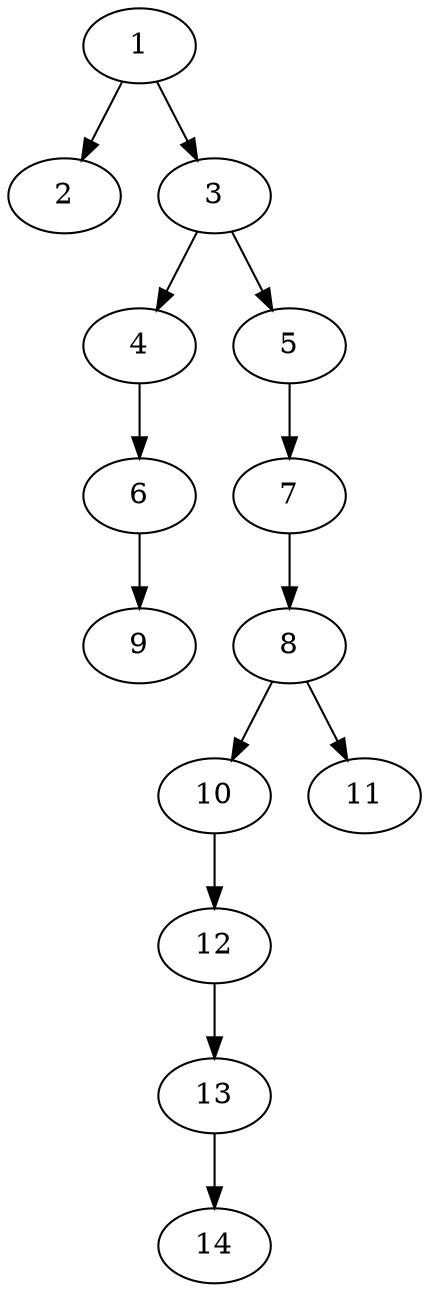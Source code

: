 // DAG (tier=1-easy, mode=compute, n=14, ccr=0.277, fat=0.393, density=0.302, regular=0.698, jump=0.074, mindata=262144, maxdata=2097152)
// DAG automatically generated by daggen at Sun Aug 24 16:33:32 2025
// /home/ermia/Project/Environments/daggen/bin/daggen --dot --ccr 0.277 --fat 0.393 --regular 0.698 --density 0.302 --jump 0.074 --mindata 262144 --maxdata 2097152 -n 14 
digraph G {
  1 [size="8436241626854064128", alpha="0.05", expect_size="4218120813427032064"]
  1 -> 2 [size ="33152986775552"]
  1 -> 3 [size ="33152986775552"]
  2 [size="4744945737880718", alpha="0.11", expect_size="2372472868940359"]
  3 [size="52923827948747264", alpha="0.13", expect_size="26461913974373632"]
  3 -> 4 [size ="22397214261248"]
  3 -> 5 [size ="22397214261248"]
  4 [size="369942055745179", alpha="0.16", expect_size="184971027872589"]
  4 -> 6 [size ="16559321907200"]
  5 [size="5964246075849048064", alpha="0.14", expect_size="2982123037924524032"]
  5 -> 7 [size ="26310374064128"]
  6 [size="4489381278797266944", alpha="0.15", expect_size="2244690639398633472"]
  6 -> 9 [size ="21771130503168"]
  7 [size="2858482313485798", alpha="0.06", expect_size="1429241156742899"]
  7 -> 8 [size ="7412174028800"]
  8 [size="224893904654817", alpha="0.04", expect_size="112446952327408"]
  8 -> 10 [size ="3687372029952"]
  8 -> 11 [size ="3687372029952"]
  9 [size="9245278729567142", alpha="0.13", expect_size="4622639364783571"]
  10 [size="631144320426792", alpha="0.11", expect_size="315572160213396"]
  10 -> 12 [size ="21906480693248"]
  11 [size="191844973735389", alpha="0.18", expect_size="95922486867694"]
  12 [size="22683476542117640", alpha="0.16", expect_size="11341738271058820"]
  12 -> 13 [size ="31669083963392"]
  13 [size="575080155197291", alpha="0.11", expect_size="287540077598645"]
  13 -> 14 [size ="22699782963200"]
  14 [size="8693426673720229888", alpha="0.07", expect_size="4346713336860114944"]
}